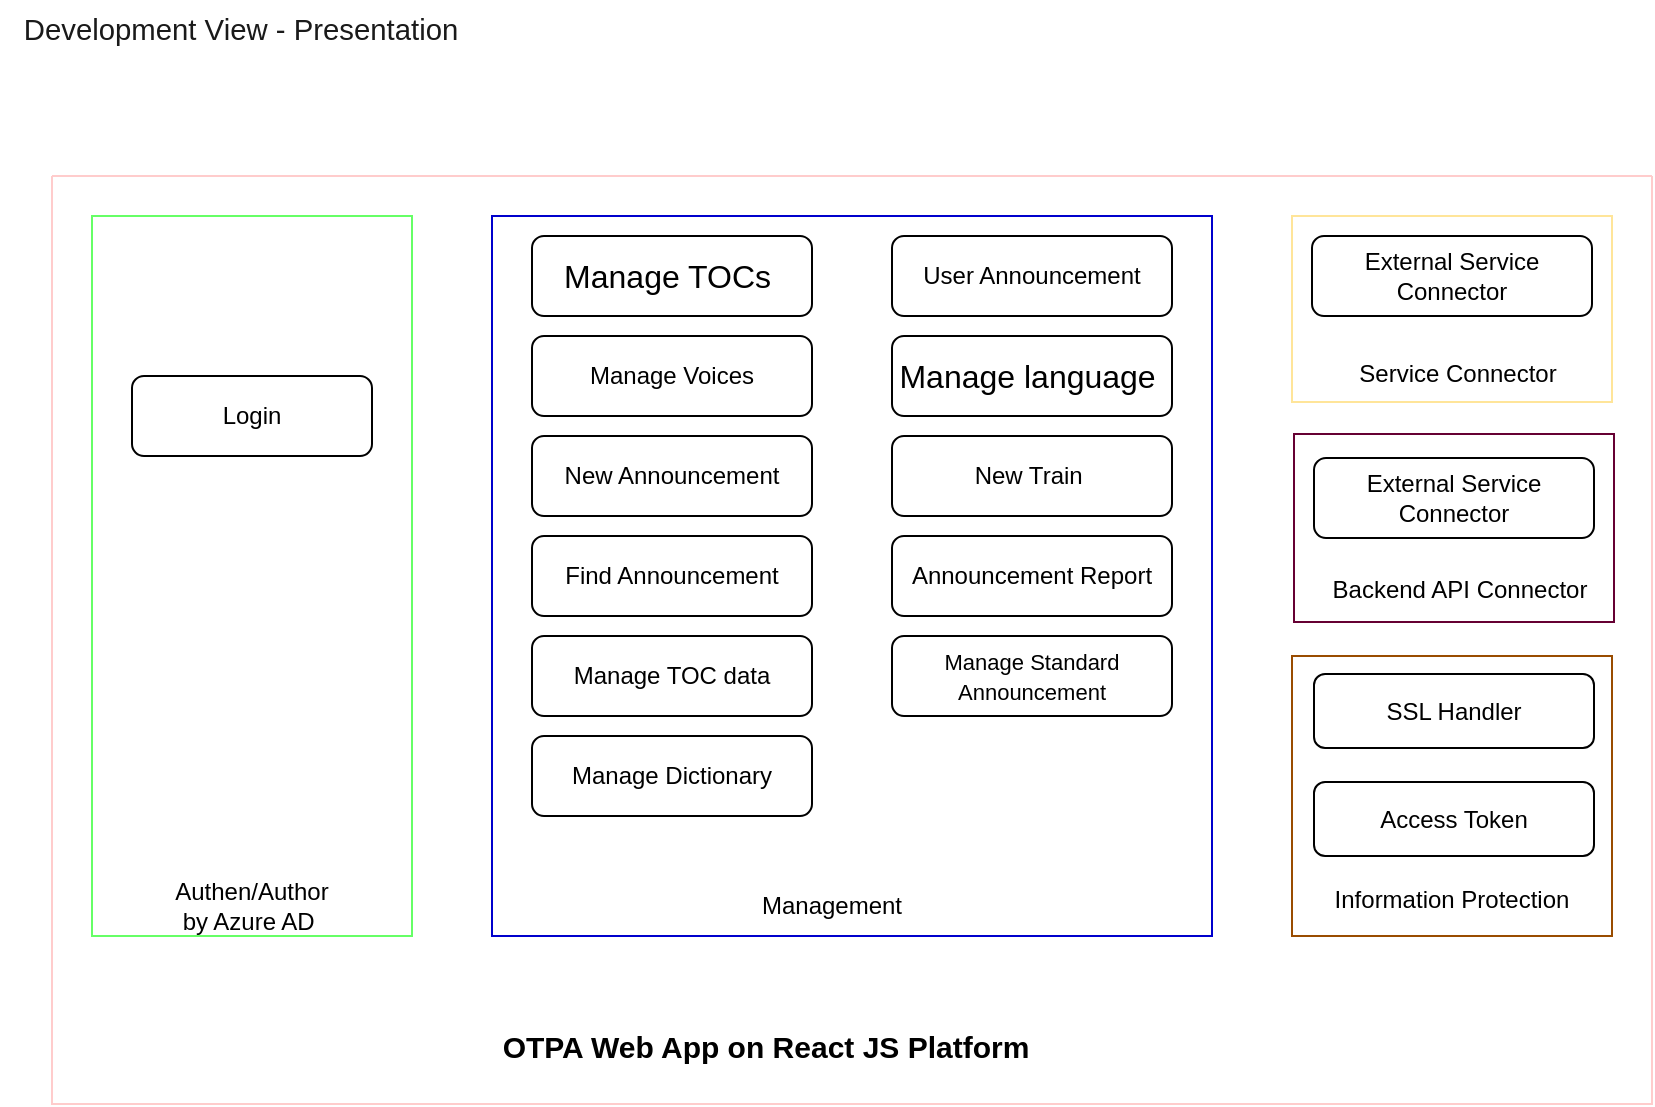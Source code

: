 <mxfile version="20.2.3" type="github">
  <diagram id="cX6aulq6vvYHyyx_7B5r" name="Page-1">
    <mxGraphModel dx="920" dy="551" grid="0" gridSize="10" guides="1" tooltips="1" connect="1" arrows="1" fold="1" page="1" pageScale="1" pageWidth="850" pageHeight="1100" math="0" shadow="0">
      <root>
        <mxCell id="0" />
        <mxCell id="1" parent="0" />
        <mxCell id="83XovwtlkcWAeHWIpk5r-1" value="" style="rounded=0;whiteSpace=wrap;html=1;fontColor=#FFE6CC;labelBorderColor=#97D077;strokeColor=#66FF66;" vertex="1" parent="1">
          <mxGeometry x="80" y="120" width="160" height="360" as="geometry" />
        </mxCell>
        <mxCell id="83XovwtlkcWAeHWIpk5r-2" value="Login" style="rounded=1;whiteSpace=wrap;html=1;" vertex="1" parent="1">
          <mxGeometry x="100" y="200" width="120" height="40" as="geometry" />
        </mxCell>
        <mxCell id="83XovwtlkcWAeHWIpk5r-3" value="Authen/Author by Azure AD&amp;nbsp;" style="text;html=1;strokeColor=none;fillColor=none;align=center;verticalAlign=middle;whiteSpace=wrap;rounded=0;" vertex="1" parent="1">
          <mxGeometry x="115" y="450" width="90" height="30" as="geometry" />
        </mxCell>
        <mxCell id="83XovwtlkcWAeHWIpk5r-4" value="" style="rounded=0;whiteSpace=wrap;html=1;strokeColor=#0000CC;" vertex="1" parent="1">
          <mxGeometry x="280" y="120" width="360" height="360" as="geometry" />
        </mxCell>
        <mxCell id="83XovwtlkcWAeHWIpk5r-5" value="&lt;span style=&quot;font-size:12.0pt;font-family:&lt;br/&gt;&amp;quot;Arial&amp;quot;,sans-serif;mso-fareast-font-family:&amp;quot;Times New Roman&amp;quot;;mso-bidi-font-family:&lt;br/&gt;&amp;quot;Times New Roman&amp;quot;;mso-ansi-language:EN-GB;mso-fareast-language:EN-US;&lt;br/&gt;mso-bidi-language:AR-SA&quot; lang=&quot;EN-GB&quot;&gt;Manage TOCs&amp;nbsp;&lt;/span&gt;" style="rounded=1;whiteSpace=wrap;html=1;" vertex="1" parent="1">
          <mxGeometry x="300" y="130" width="140" height="40" as="geometry" />
        </mxCell>
        <mxCell id="83XovwtlkcWAeHWIpk5r-6" value="&lt;span style=&quot;&quot; lang=&quot;EN-GB&quot;&gt;User Announcement&lt;/span&gt;" style="rounded=1;whiteSpace=wrap;html=1;" vertex="1" parent="1">
          <mxGeometry x="480" y="130" width="140" height="40" as="geometry" />
        </mxCell>
        <mxCell id="83XovwtlkcWAeHWIpk5r-8" value="&lt;span style=&quot;font-size:12.0pt;font-family:&lt;br/&gt;&amp;quot;Arial&amp;quot;,sans-serif;mso-fareast-font-family:&amp;quot;Times New Roman&amp;quot;;mso-bidi-font-family:&lt;br/&gt;&amp;quot;Times New Roman&amp;quot;;mso-ansi-language:EN-GB;mso-fareast-language:EN-US;&lt;br/&gt;mso-bidi-language:AR-SA;mso-no-proof:yes&quot; lang=&quot;EN-GB&quot;&gt;Manage language&amp;nbsp;&lt;/span&gt;" style="rounded=1;whiteSpace=wrap;html=1;" vertex="1" parent="1">
          <mxGeometry x="480" y="180" width="140" height="40" as="geometry" />
        </mxCell>
        <mxCell id="83XovwtlkcWAeHWIpk5r-9" value="Manage Voices" style="rounded=1;whiteSpace=wrap;html=1;" vertex="1" parent="1">
          <mxGeometry x="300" y="180" width="140" height="40" as="geometry" />
        </mxCell>
        <mxCell id="83XovwtlkcWAeHWIpk5r-10" value="&lt;span style=&quot;&quot; lang=&quot;EN-GB&quot;&gt;New Announcement&lt;/span&gt;" style="rounded=1;whiteSpace=wrap;html=1;" vertex="1" parent="1">
          <mxGeometry x="300" y="230" width="140" height="40" as="geometry" />
        </mxCell>
        <mxCell id="83XovwtlkcWAeHWIpk5r-11" value="&lt;span style=&quot;&quot; lang=&quot;EN-GB&quot;&gt;New Train&amp;nbsp;&lt;/span&gt;" style="rounded=1;whiteSpace=wrap;html=1;" vertex="1" parent="1">
          <mxGeometry x="480" y="230" width="140" height="40" as="geometry" />
        </mxCell>
        <mxCell id="83XovwtlkcWAeHWIpk5r-13" value="&lt;span&gt;&lt;span style=&quot;font-weight: normal;&quot; lang=&quot;EN-GB&quot;&gt;Find Announcement&lt;/span&gt;&lt;/span&gt;" style="rounded=1;whiteSpace=wrap;html=1;fontStyle=1" vertex="1" parent="1">
          <mxGeometry x="300" y="280" width="140" height="40" as="geometry" />
        </mxCell>
        <mxCell id="83XovwtlkcWAeHWIpk5r-14" value="&lt;span style=&quot;&quot; lang=&quot;EN-GB&quot;&gt;Announcement Report&lt;/span&gt;" style="rounded=1;whiteSpace=wrap;html=1;" vertex="1" parent="1">
          <mxGeometry x="480" y="280" width="140" height="40" as="geometry" />
        </mxCell>
        <mxCell id="83XovwtlkcWAeHWIpk5r-15" value="&lt;span&gt;&lt;span style=&quot;font-weight: normal;&quot; lang=&quot;EN-GB&quot;&gt;Manage TOC data&lt;/span&gt;&lt;/span&gt;" style="rounded=1;whiteSpace=wrap;html=1;fontStyle=1" vertex="1" parent="1">
          <mxGeometry x="300" y="330" width="140" height="40" as="geometry" />
        </mxCell>
        <mxCell id="83XovwtlkcWAeHWIpk5r-16" value="&lt;span style=&quot;font-size: 11px;&quot;&gt;Manage Standard Announcement&lt;/span&gt;" style="rounded=1;whiteSpace=wrap;html=1;" vertex="1" parent="1">
          <mxGeometry x="480" y="330" width="140" height="40" as="geometry" />
        </mxCell>
        <mxCell id="83XovwtlkcWAeHWIpk5r-17" value="&lt;span&gt;&lt;span style=&quot;font-weight: normal;&quot; lang=&quot;EN-GB&quot;&gt;Manage Dictionary&lt;/span&gt;&lt;/span&gt;" style="rounded=1;whiteSpace=wrap;html=1;fontStyle=1" vertex="1" parent="1">
          <mxGeometry x="300" y="380" width="140" height="40" as="geometry" />
        </mxCell>
        <mxCell id="83XovwtlkcWAeHWIpk5r-21" value="&amp;nbsp;Management&amp;nbsp;" style="text;html=1;strokeColor=none;fillColor=none;align=center;verticalAlign=middle;whiteSpace=wrap;rounded=0;" vertex="1" parent="1">
          <mxGeometry x="330" y="450" width="240" height="30" as="geometry" />
        </mxCell>
        <mxCell id="83XovwtlkcWAeHWIpk5r-22" value="" style="rounded=0;whiteSpace=wrap;html=1;fontSize=11;strokeColor=#FFE599;" vertex="1" parent="1">
          <mxGeometry x="680" y="120" width="160" height="93" as="geometry" />
        </mxCell>
        <mxCell id="83XovwtlkcWAeHWIpk5r-23" value="" style="rounded=0;whiteSpace=wrap;html=1;fontSize=11;strokeColor=#994C00;labelBorderColor=none;" vertex="1" parent="1">
          <mxGeometry x="680" y="340" width="160" height="140" as="geometry" />
        </mxCell>
        <mxCell id="83XovwtlkcWAeHWIpk5r-24" value="&lt;span style=&quot;&quot; lang=&quot;EN-GB&quot;&gt;External Service Connector&lt;/span&gt;" style="rounded=1;whiteSpace=wrap;html=1;" vertex="1" parent="1">
          <mxGeometry x="690" y="130" width="140" height="40" as="geometry" />
        </mxCell>
        <mxCell id="83XovwtlkcWAeHWIpk5r-28" value="Information Protection" style="text;html=1;strokeColor=none;fillColor=none;align=center;verticalAlign=middle;whiteSpace=wrap;rounded=0;" vertex="1" parent="1">
          <mxGeometry x="696" y="447" width="128" height="30" as="geometry" />
        </mxCell>
        <mxCell id="83XovwtlkcWAeHWIpk5r-30" value="" style="swimlane;startSize=0;labelBorderColor=#0000CC;fontSize=11;fontColor=#1A1A1A;strokeColor=#FFCCCC;" vertex="1" parent="1">
          <mxGeometry x="60" y="100" width="800" height="464" as="geometry" />
        </mxCell>
        <mxCell id="83XovwtlkcWAeHWIpk5r-31" value="&lt;font style=&quot;font-size: 15px;&quot;&gt;&lt;b&gt;OTPA Web App on React JS Platform&lt;/b&gt;&lt;/font&gt;" style="text;html=1;strokeColor=none;fillColor=none;align=center;verticalAlign=middle;whiteSpace=wrap;rounded=0;" vertex="1" parent="83XovwtlkcWAeHWIpk5r-30">
          <mxGeometry x="118" y="420" width="478" height="30" as="geometry" />
        </mxCell>
        <mxCell id="83XovwtlkcWAeHWIpk5r-25" value="Service Connector" style="text;html=1;strokeColor=none;fillColor=none;align=center;verticalAlign=middle;whiteSpace=wrap;rounded=0;" vertex="1" parent="83XovwtlkcWAeHWIpk5r-30">
          <mxGeometry x="650" y="84" width="106" height="30" as="geometry" />
        </mxCell>
        <mxCell id="83XovwtlkcWAeHWIpk5r-32" value="" style="rounded=0;whiteSpace=wrap;html=1;fontSize=11;strokeColor=#660033;" vertex="1" parent="83XovwtlkcWAeHWIpk5r-30">
          <mxGeometry x="621" y="129" width="160" height="94" as="geometry" />
        </mxCell>
        <mxCell id="83XovwtlkcWAeHWIpk5r-33" value="&lt;span style=&quot;&quot; lang=&quot;EN-GB&quot;&gt;External Service Connector&lt;/span&gt;" style="rounded=1;whiteSpace=wrap;html=1;" vertex="1" parent="83XovwtlkcWAeHWIpk5r-30">
          <mxGeometry x="631" y="141" width="140" height="40" as="geometry" />
        </mxCell>
        <mxCell id="83XovwtlkcWAeHWIpk5r-34" value="Backend API Connector" style="text;html=1;strokeColor=none;fillColor=none;align=center;verticalAlign=middle;whiteSpace=wrap;rounded=0;" vertex="1" parent="83XovwtlkcWAeHWIpk5r-30">
          <mxGeometry x="637" y="192" width="134" height="30" as="geometry" />
        </mxCell>
        <mxCell id="83XovwtlkcWAeHWIpk5r-26" value="Access Token" style="rounded=1;whiteSpace=wrap;html=1;" vertex="1" parent="83XovwtlkcWAeHWIpk5r-30">
          <mxGeometry x="631" y="303" width="140" height="37" as="geometry" />
        </mxCell>
        <mxCell id="83XovwtlkcWAeHWIpk5r-37" value="SSL Handler" style="rounded=1;whiteSpace=wrap;html=1;" vertex="1" parent="83XovwtlkcWAeHWIpk5r-30">
          <mxGeometry x="631" y="249" width="140" height="37" as="geometry" />
        </mxCell>
        <mxCell id="83XovwtlkcWAeHWIpk5r-38" value="&lt;span style=&quot;font-size:11.0pt;line-height:&lt;br/&gt;120%;font-family:&amp;quot;Arial&amp;quot;,sans-serif;mso-fareast-font-family:Calibri;mso-fareast-theme-font:&lt;br/&gt;minor-latin;mso-ansi-language:EN-GB;mso-fareast-language:EN-US;mso-bidi-language:&lt;br/&gt;AR-SA&quot; lang=&quot;EN-GB&quot;&gt;Development View - Presentation&lt;/span&gt;" style="text;html=1;align=center;verticalAlign=middle;resizable=0;points=[];autosize=1;strokeColor=none;fillColor=none;fontSize=15;fontColor=#1A1A1A;" vertex="1" parent="1">
          <mxGeometry x="34" y="12" width="240" height="30" as="geometry" />
        </mxCell>
      </root>
    </mxGraphModel>
  </diagram>
</mxfile>
